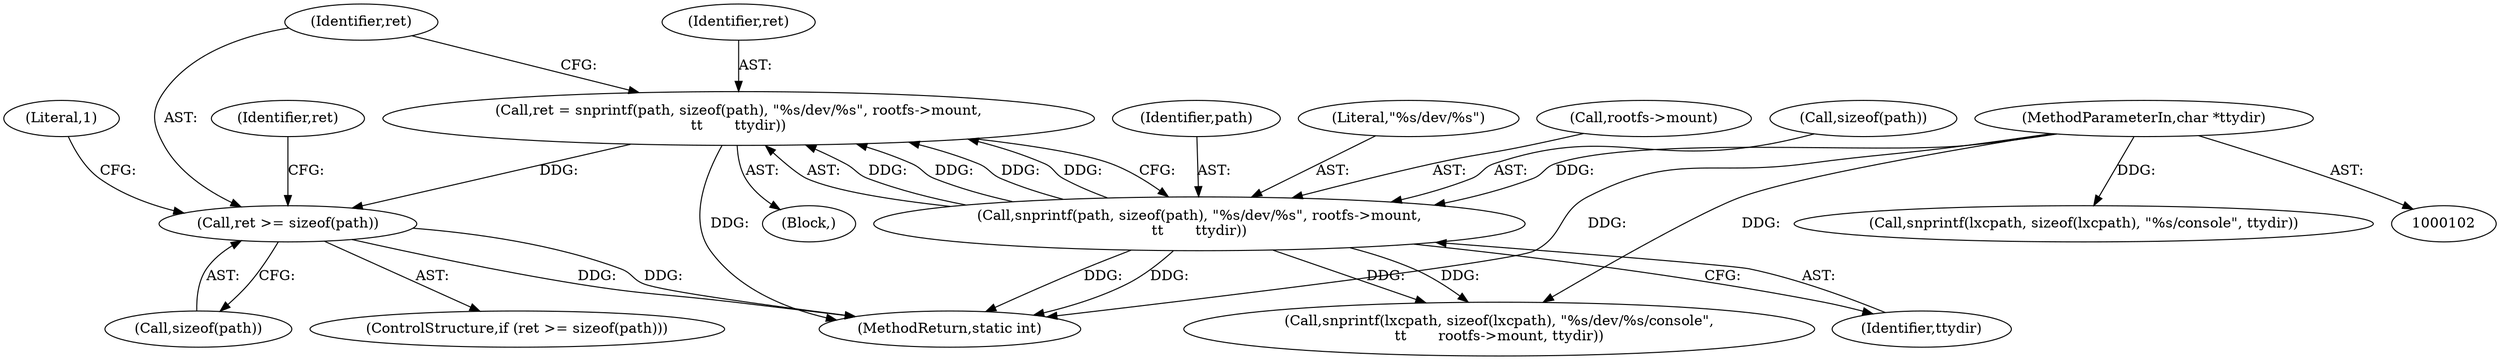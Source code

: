 digraph "0_lxc_592fd47a6245508b79fe6ac819fe6d3b2c1289be_11@API" {
"1000122" [label="(Call,ret >= sizeof(path))"];
"1000110" [label="(Call,ret = snprintf(path, sizeof(path), \"%s/dev/%s\", rootfs->mount,\n\t\t       ttydir))"];
"1000112" [label="(Call,snprintf(path, sizeof(path), \"%s/dev/%s\", rootfs->mount,\n\t\t       ttydir))"];
"1000105" [label="(MethodParameterIn,char *ttydir)"];
"1000130" [label="(Identifier,ret)"];
"1000113" [label="(Identifier,path)"];
"1000116" [label="(Literal,\"%s/dev/%s\")"];
"1000153" [label="(Call,snprintf(lxcpath, sizeof(lxcpath), \"%s/dev/%s/console\",\n\t\t       rootfs->mount, ttydir))"];
"1000296" [label="(MethodReturn,static int)"];
"1000124" [label="(Call,sizeof(path))"];
"1000117" [label="(Call,rootfs->mount)"];
"1000122" [label="(Call,ret >= sizeof(path))"];
"1000114" [label="(Call,sizeof(path))"];
"1000128" [label="(Literal,1)"];
"1000121" [label="(ControlStructure,if (ret >= sizeof(path)))"];
"1000106" [label="(Block,)"];
"1000112" [label="(Call,snprintf(path, sizeof(path), \"%s/dev/%s\", rootfs->mount,\n\t\t       ttydir))"];
"1000110" [label="(Call,ret = snprintf(path, sizeof(path), \"%s/dev/%s\", rootfs->mount,\n\t\t       ttydir))"];
"1000111" [label="(Identifier,ret)"];
"1000120" [label="(Identifier,ttydir)"];
"1000105" [label="(MethodParameterIn,char *ttydir)"];
"1000261" [label="(Call,snprintf(lxcpath, sizeof(lxcpath), \"%s/console\", ttydir))"];
"1000123" [label="(Identifier,ret)"];
"1000122" -> "1000121"  [label="AST: "];
"1000122" -> "1000124"  [label="CFG: "];
"1000123" -> "1000122"  [label="AST: "];
"1000124" -> "1000122"  [label="AST: "];
"1000128" -> "1000122"  [label="CFG: "];
"1000130" -> "1000122"  [label="CFG: "];
"1000122" -> "1000296"  [label="DDG: "];
"1000122" -> "1000296"  [label="DDG: "];
"1000110" -> "1000122"  [label="DDG: "];
"1000110" -> "1000106"  [label="AST: "];
"1000110" -> "1000112"  [label="CFG: "];
"1000111" -> "1000110"  [label="AST: "];
"1000112" -> "1000110"  [label="AST: "];
"1000123" -> "1000110"  [label="CFG: "];
"1000110" -> "1000296"  [label="DDG: "];
"1000112" -> "1000110"  [label="DDG: "];
"1000112" -> "1000110"  [label="DDG: "];
"1000112" -> "1000110"  [label="DDG: "];
"1000112" -> "1000110"  [label="DDG: "];
"1000112" -> "1000120"  [label="CFG: "];
"1000113" -> "1000112"  [label="AST: "];
"1000114" -> "1000112"  [label="AST: "];
"1000116" -> "1000112"  [label="AST: "];
"1000117" -> "1000112"  [label="AST: "];
"1000120" -> "1000112"  [label="AST: "];
"1000112" -> "1000296"  [label="DDG: "];
"1000112" -> "1000296"  [label="DDG: "];
"1000105" -> "1000112"  [label="DDG: "];
"1000112" -> "1000153"  [label="DDG: "];
"1000112" -> "1000153"  [label="DDG: "];
"1000105" -> "1000102"  [label="AST: "];
"1000105" -> "1000296"  [label="DDG: "];
"1000105" -> "1000153"  [label="DDG: "];
"1000105" -> "1000261"  [label="DDG: "];
}

